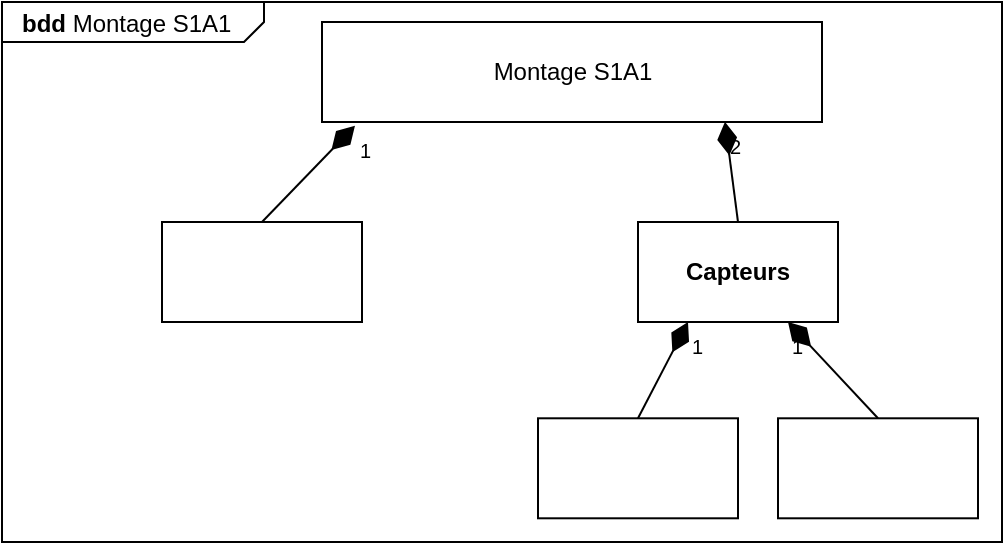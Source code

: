 <mxfile version="13.6.2" type="device"><diagram id="05UYrOyITL23UOit96eN" name="Page-1"><mxGraphModel dx="749" dy="556" grid="1" gridSize="10" guides="1" tooltips="1" connect="1" arrows="1" fold="1" page="1" pageScale="1" pageWidth="583" pageHeight="413" math="0" shadow="0"><root><mxCell id="0"/><mxCell id="1" parent="0"/><mxCell id="b_NyXmvmZwrj9C8l2YAS-1" value="&lt;p style=&quot;margin: 0px ; margin-top: 4px ; margin-left: 10px ; text-align: left&quot;&gt;&lt;b&gt;bdd&lt;/b&gt;   Montage S1A1&lt;/p&gt;" style="html=1;strokeWidth=1;shape=mxgraph.sysml.package;labelX=131;align=left;spacingLeft=10;overflow=fill;recursiveResize=0;" parent="1" vertex="1"><mxGeometry x="42" y="40" width="500" height="270" as="geometry"/></mxCell><mxCell id="b_NyXmvmZwrj9C8l2YAS-3" value="" style="strokeColor=inherit;fillColor=inherit;gradientColor=inherit;shape=rect;fontStyle=1;html=1;whiteSpace=wrap;align=center;" parent="b_NyXmvmZwrj9C8l2YAS-1" vertex="1"><mxGeometry x="80" y="110" width="100" height="50" as="geometry"/></mxCell><mxCell id="b_NyXmvmZwrj9C8l2YAS-4" value="" style="strokeColor=inherit;fillColor=inherit;gradientColor=inherit;align=right;html=1;verticalAlign=bottom;endArrow=none;startArrow=diamondThin;startSize=14;startFill=1;edgeStyle=none;endFill=0;labelBackgroundColor=none;exitX=0.066;exitY=1.037;exitDx=0;exitDy=0;exitPerimeter=0;entryX=0.5;entryY=0;entryDx=0;entryDy=0;" parent="b_NyXmvmZwrj9C8l2YAS-1" source="b_NyXmvmZwrj9C8l2YAS-17" target="b_NyXmvmZwrj9C8l2YAS-3" edge="1"><mxGeometry x="0.993" y="-14" relative="1" as="geometry"><mxPoint x="170" y="55" as="sourcePoint"/><mxPoint as="offset"/></mxGeometry></mxCell><mxCell id="b_NyXmvmZwrj9C8l2YAS-5" value="1" style="resizable=0;html=1;align=left;verticalAlign=top;labelBackgroundColor=none;fontSize=10" parent="b_NyXmvmZwrj9C8l2YAS-4" connectable="0" vertex="1"><mxGeometry x="-1" relative="1" as="geometry"/></mxCell><mxCell id="b_NyXmvmZwrj9C8l2YAS-6" value="" style="resizable=0;html=1;align=right;verticalAlign=top;labelBackgroundColor=none;fontSize=10" parent="b_NyXmvmZwrj9C8l2YAS-4" connectable="0" vertex="1"><mxGeometry x="1" relative="1" as="geometry"/></mxCell><mxCell id="b_NyXmvmZwrj9C8l2YAS-17" value="Montage S1A1" style="html=1;" parent="b_NyXmvmZwrj9C8l2YAS-1" vertex="1"><mxGeometry x="160" y="10" width="250" height="50" as="geometry"/></mxCell><mxCell id="b_NyXmvmZwrj9C8l2YAS-19" value="Capteurs" style="strokeColor=inherit;fillColor=inherit;gradientColor=inherit;shape=rect;fontStyle=1;html=1;whiteSpace=wrap;align=center;" parent="b_NyXmvmZwrj9C8l2YAS-1" vertex="1"><mxGeometry x="318" y="110" width="100" height="50" as="geometry"/></mxCell><mxCell id="b_NyXmvmZwrj9C8l2YAS-20" value="" style="strokeColor=inherit;fillColor=inherit;gradientColor=inherit;align=right;html=1;verticalAlign=bottom;endArrow=none;startArrow=diamondThin;startSize=14;startFill=1;edgeStyle=none;endFill=0;labelBackgroundColor=none;exitX=0.806;exitY=0.998;exitDx=0;exitDy=0;exitPerimeter=0;entryX=0.5;entryY=0;entryDx=0;entryDy=0;" parent="b_NyXmvmZwrj9C8l2YAS-1" target="b_NyXmvmZwrj9C8l2YAS-19" edge="1" source="b_NyXmvmZwrj9C8l2YAS-17"><mxGeometry x="1" relative="1" as="geometry"><mxPoint x="285.3" y="61.85" as="sourcePoint"/><mxPoint x="254.692" y="110" as="targetPoint"/></mxGeometry></mxCell><mxCell id="b_NyXmvmZwrj9C8l2YAS-21" value="2" style="resizable=0;html=1;align=left;verticalAlign=top;labelBackgroundColor=none;fontSize=10" parent="b_NyXmvmZwrj9C8l2YAS-20" connectable="0" vertex="1"><mxGeometry x="-1" relative="1" as="geometry"/></mxCell><mxCell id="b_NyXmvmZwrj9C8l2YAS-22" value="" style="resizable=0;html=1;align=right;verticalAlign=top;labelBackgroundColor=none;fontSize=10" parent="b_NyXmvmZwrj9C8l2YAS-20" connectable="0" vertex="1"><mxGeometry x="1" relative="1" as="geometry"/></mxCell><mxCell id="m9GPVho51Tvk4KWT7gAa-2" value="" style="strokeColor=inherit;fillColor=inherit;gradientColor=inherit;shape=rect;fontStyle=1;html=1;whiteSpace=wrap;align=center;" vertex="1" parent="b_NyXmvmZwrj9C8l2YAS-1"><mxGeometry x="268" y="208.15" width="100" height="50" as="geometry"/></mxCell><mxCell id="m9GPVho51Tvk4KWT7gAa-3" value="" style="strokeColor=inherit;fillColor=inherit;gradientColor=inherit;align=right;html=1;verticalAlign=bottom;endArrow=none;startArrow=diamondThin;startSize=14;startFill=1;edgeStyle=none;endFill=0;labelBackgroundColor=none;exitX=0.25;exitY=1;exitDx=0;exitDy=0;entryX=0.5;entryY=0;entryDx=0;entryDy=0;" edge="1" parent="b_NyXmvmZwrj9C8l2YAS-1" target="m9GPVho51Tvk4KWT7gAa-2" source="b_NyXmvmZwrj9C8l2YAS-19"><mxGeometry x="0.993" y="-14" relative="1" as="geometry"><mxPoint x="364.5" y="160.0" as="sourcePoint"/><mxPoint as="offset"/></mxGeometry></mxCell><mxCell id="m9GPVho51Tvk4KWT7gAa-4" value="1" style="resizable=0;html=1;align=left;verticalAlign=top;labelBackgroundColor=none;fontSize=10" connectable="0" vertex="1" parent="m9GPVho51Tvk4KWT7gAa-3"><mxGeometry x="-1" relative="1" as="geometry"/></mxCell><mxCell id="m9GPVho51Tvk4KWT7gAa-5" value="" style="resizable=0;html=1;align=right;verticalAlign=top;labelBackgroundColor=none;fontSize=10" connectable="0" vertex="1" parent="m9GPVho51Tvk4KWT7gAa-3"><mxGeometry x="1" relative="1" as="geometry"/></mxCell><mxCell id="m9GPVho51Tvk4KWT7gAa-6" value="" style="strokeColor=inherit;fillColor=inherit;gradientColor=inherit;shape=rect;fontStyle=1;html=1;whiteSpace=wrap;align=center;" vertex="1" parent="b_NyXmvmZwrj9C8l2YAS-1"><mxGeometry x="388" y="208.15" width="100" height="50" as="geometry"/></mxCell><mxCell id="m9GPVho51Tvk4KWT7gAa-7" value="" style="strokeColor=inherit;fillColor=inherit;gradientColor=inherit;align=right;html=1;verticalAlign=bottom;endArrow=none;startArrow=diamondThin;startSize=14;startFill=1;edgeStyle=none;endFill=0;labelBackgroundColor=none;exitX=0.75;exitY=1;exitDx=0;exitDy=0;entryX=0.5;entryY=0;entryDx=0;entryDy=0;" edge="1" parent="b_NyXmvmZwrj9C8l2YAS-1" target="m9GPVho51Tvk4KWT7gAa-6" source="b_NyXmvmZwrj9C8l2YAS-19"><mxGeometry x="0.993" y="-14" relative="1" as="geometry"><mxPoint x="484.5" y="160.0" as="sourcePoint"/><mxPoint as="offset"/></mxGeometry></mxCell><mxCell id="m9GPVho51Tvk4KWT7gAa-8" value="1" style="resizable=0;html=1;align=left;verticalAlign=top;labelBackgroundColor=none;fontSize=10" connectable="0" vertex="1" parent="m9GPVho51Tvk4KWT7gAa-7"><mxGeometry x="-1" relative="1" as="geometry"/></mxCell><mxCell id="m9GPVho51Tvk4KWT7gAa-9" value="" style="resizable=0;html=1;align=right;verticalAlign=top;labelBackgroundColor=none;fontSize=10" connectable="0" vertex="1" parent="m9GPVho51Tvk4KWT7gAa-7"><mxGeometry x="1" relative="1" as="geometry"/></mxCell></root></mxGraphModel></diagram></mxfile>